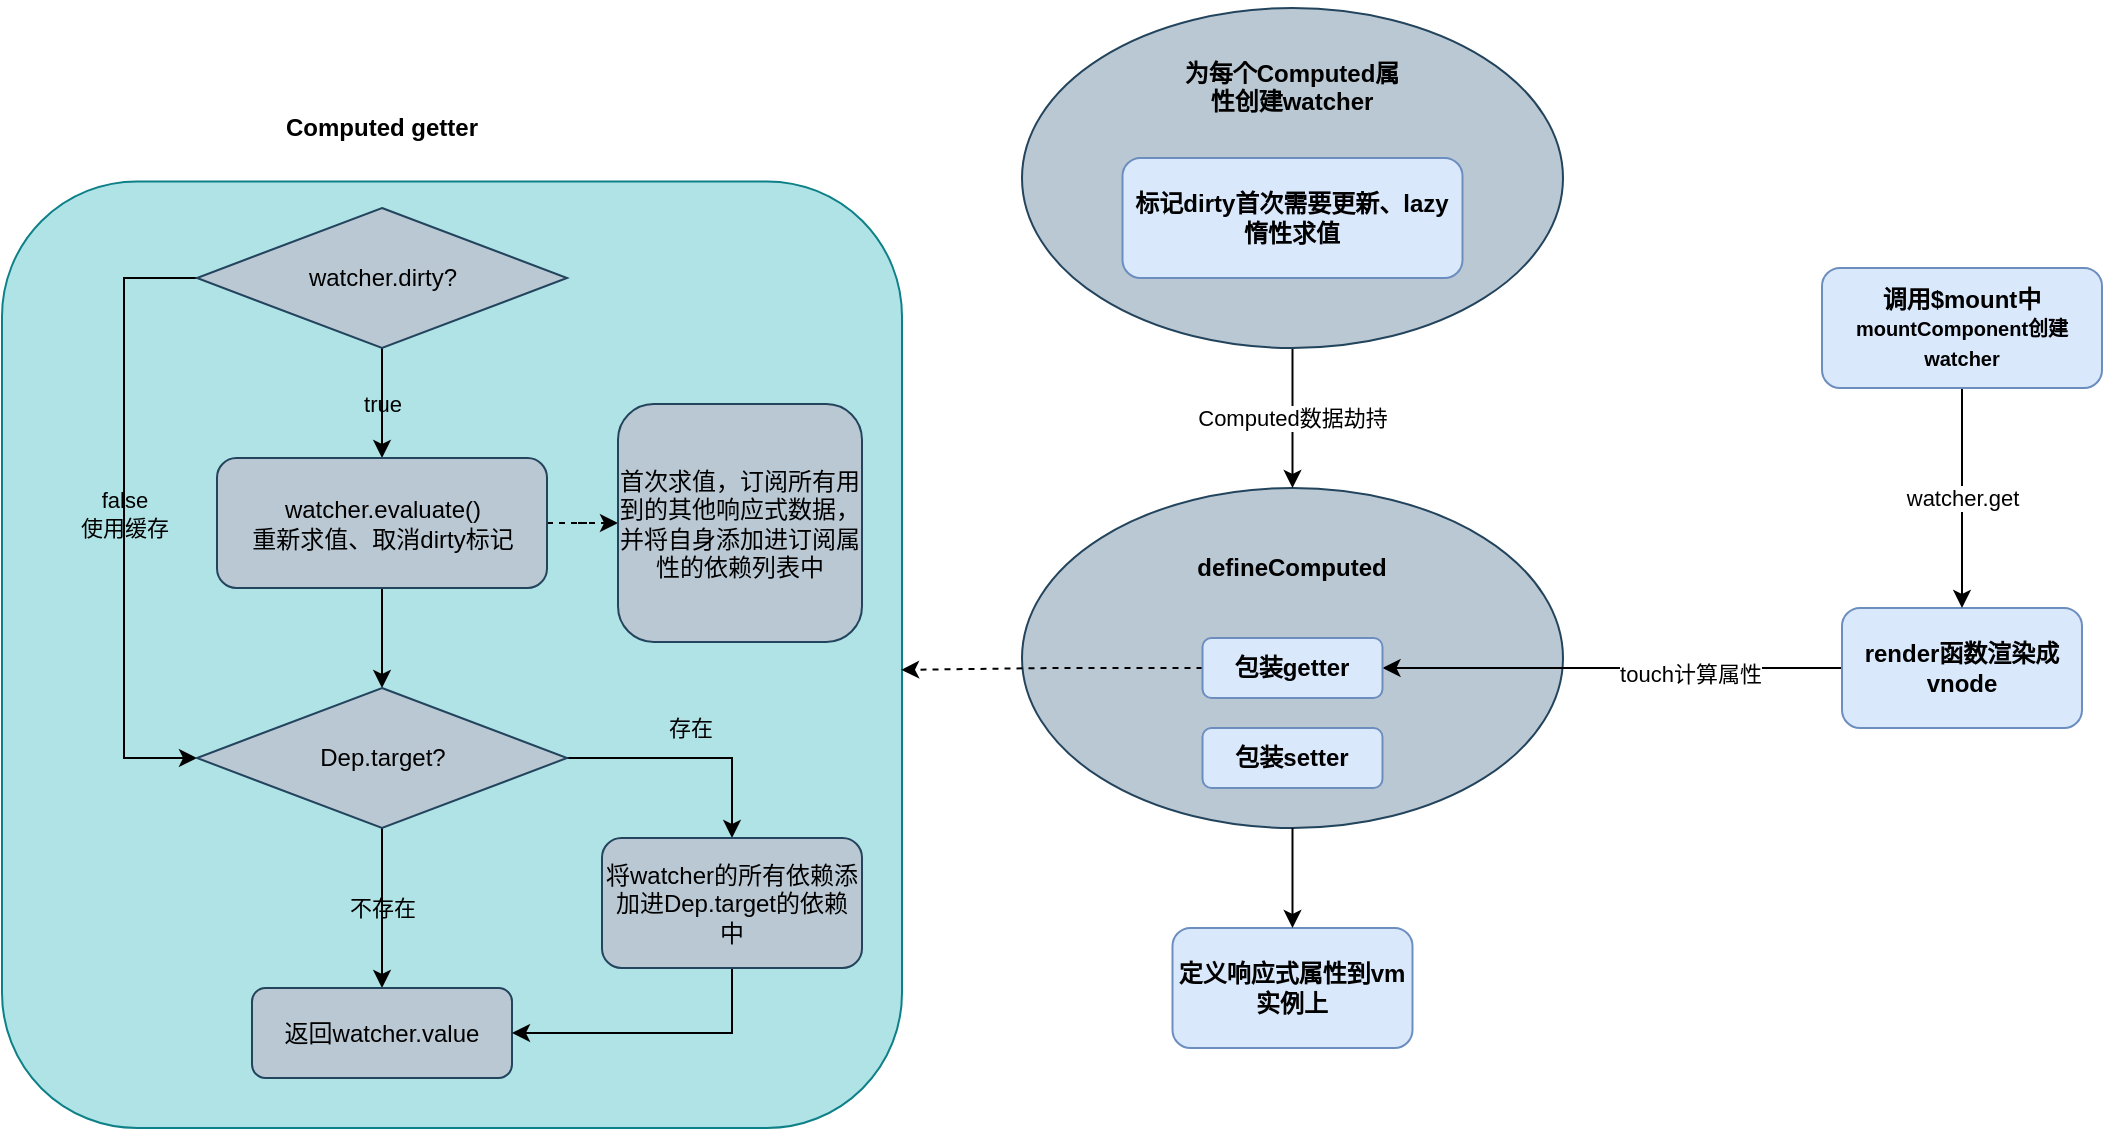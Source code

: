 <mxfile version="14.6.13" type="github">
  <diagram id="ORvc0THYGRxO164fC4yj" name="第 1 页">
    <mxGraphModel dx="1058" dy="591" grid="1" gridSize="10" guides="1" tooltips="1" connect="1" arrows="1" fold="1" page="1" pageScale="1" pageWidth="1227" pageHeight="669" math="0" shadow="0">
      <root>
        <mxCell id="0" />
        <mxCell id="1" parent="0" />
        <mxCell id="u7CCeVDcwdRVOV1shwsP-31" value="" style="rounded=1;whiteSpace=wrap;html=1;fillColor=#b0e3e6;strokeColor=#0e8088;" vertex="1" parent="1">
          <mxGeometry x="89" y="140.72" width="450" height="473.28" as="geometry" />
        </mxCell>
        <mxCell id="u7CCeVDcwdRVOV1shwsP-18" value="" style="ellipse;whiteSpace=wrap;html=1;fillColor=#bac8d3;strokeColor=#23445d;" vertex="1" parent="1">
          <mxGeometry x="599" y="294" width="270.5" height="170" as="geometry" />
        </mxCell>
        <mxCell id="u7CCeVDcwdRVOV1shwsP-22" value="Computed数据劫持" style="edgeStyle=orthogonalEdgeStyle;rounded=0;orthogonalLoop=1;jettySize=auto;html=1;entryX=0.5;entryY=0;entryDx=0;entryDy=0;" edge="1" parent="1" source="u7CCeVDcwdRVOV1shwsP-10" target="u7CCeVDcwdRVOV1shwsP-18">
          <mxGeometry relative="1" as="geometry" />
        </mxCell>
        <mxCell id="u7CCeVDcwdRVOV1shwsP-10" value="" style="ellipse;whiteSpace=wrap;html=1;fillColor=#bac8d3;strokeColor=#23445d;" vertex="1" parent="1">
          <mxGeometry x="599" y="54" width="270.5" height="170" as="geometry" />
        </mxCell>
        <mxCell id="u7CCeVDcwdRVOV1shwsP-3" value="&lt;b&gt;定义响应式属性到vm实例上&lt;/b&gt;" style="rounded=1;whiteSpace=wrap;html=1;fillColor=#dae8fc;strokeColor=#6c8ebf;" vertex="1" parent="1">
          <mxGeometry x="674.25" y="514" width="120" height="60" as="geometry" />
        </mxCell>
        <mxCell id="u7CCeVDcwdRVOV1shwsP-28" style="edgeStyle=orthogonalEdgeStyle;rounded=0;orthogonalLoop=1;jettySize=auto;html=1;entryX=1;entryY=0.5;entryDx=0;entryDy=0;" edge="1" parent="1" source="u7CCeVDcwdRVOV1shwsP-7" target="u7CCeVDcwdRVOV1shwsP-19">
          <mxGeometry relative="1" as="geometry" />
        </mxCell>
        <mxCell id="u7CCeVDcwdRVOV1shwsP-29" value="touch计算属性" style="edgeLabel;html=1;align=center;verticalAlign=middle;resizable=0;points=[];" vertex="1" connectable="0" parent="u7CCeVDcwdRVOV1shwsP-28">
          <mxGeometry x="-0.34" y="3" relative="1" as="geometry">
            <mxPoint as="offset" />
          </mxGeometry>
        </mxCell>
        <mxCell id="u7CCeVDcwdRVOV1shwsP-7" value="&lt;b&gt;render函数渲染成vnode&lt;/b&gt;" style="rounded=1;whiteSpace=wrap;html=1;fillColor=#dae8fc;strokeColor=#6c8ebf;" vertex="1" parent="1">
          <mxGeometry x="1009" y="354" width="120" height="60" as="geometry" />
        </mxCell>
        <mxCell id="u7CCeVDcwdRVOV1shwsP-8" value="&lt;b&gt;标记dirty首次需要更新、lazy惰性求值&lt;/b&gt;" style="rounded=1;whiteSpace=wrap;html=1;fillColor=#dae8fc;strokeColor=#6c8ebf;" vertex="1" parent="1">
          <mxGeometry x="649.25" y="129" width="170" height="60" as="geometry" />
        </mxCell>
        <mxCell id="u7CCeVDcwdRVOV1shwsP-11" value="&lt;br&gt;&lt;br&gt;&lt;b style=&quot;color: rgb(0 , 0 , 0) ; font-family: &amp;#34;helvetica&amp;#34; ; font-size: 12px ; font-style: normal ; letter-spacing: normal ; text-align: center ; text-indent: 0px ; text-transform: none ; word-spacing: 0px&quot;&gt;为每个Computed属性创建watcher&lt;/b&gt;&lt;br&gt;" style="text;html=1;strokeColor=none;fillColor=none;align=center;verticalAlign=middle;whiteSpace=wrap;rounded=0;" vertex="1" parent="1">
          <mxGeometry x="674.25" y="74" width="120" height="10" as="geometry" />
        </mxCell>
        <mxCell id="u7CCeVDcwdRVOV1shwsP-13" value="watcher.get" style="edgeStyle=orthogonalEdgeStyle;rounded=0;orthogonalLoop=1;jettySize=auto;html=1;" edge="1" parent="1" source="u7CCeVDcwdRVOV1shwsP-12" target="u7CCeVDcwdRVOV1shwsP-7">
          <mxGeometry relative="1" as="geometry" />
        </mxCell>
        <mxCell id="u7CCeVDcwdRVOV1shwsP-12" value="&lt;b&gt;调用$mount中&lt;/b&gt;&lt;font size=&quot;1&quot;&gt;&lt;b&gt;mountComponent创建watcher&lt;/b&gt;&lt;/font&gt;" style="rounded=1;whiteSpace=wrap;html=1;fillColor=#dae8fc;strokeColor=#6c8ebf;" vertex="1" parent="1">
          <mxGeometry x="999" y="184" width="140" height="60" as="geometry" />
        </mxCell>
        <mxCell id="u7CCeVDcwdRVOV1shwsP-21" style="edgeStyle=orthogonalEdgeStyle;rounded=0;orthogonalLoop=1;jettySize=auto;html=1;entryX=0.5;entryY=0;entryDx=0;entryDy=0;" edge="1" parent="1" source="u7CCeVDcwdRVOV1shwsP-18" target="u7CCeVDcwdRVOV1shwsP-3">
          <mxGeometry relative="1" as="geometry" />
        </mxCell>
        <mxCell id="u7CCeVDcwdRVOV1shwsP-60" style="edgeStyle=orthogonalEdgeStyle;rounded=0;orthogonalLoop=1;jettySize=auto;html=1;entryX=0.999;entryY=0.516;entryDx=0;entryDy=0;labelBackgroundColor=none;dashed=1;entryPerimeter=0;" edge="1" parent="1" source="u7CCeVDcwdRVOV1shwsP-19" target="u7CCeVDcwdRVOV1shwsP-31">
          <mxGeometry relative="1" as="geometry" />
        </mxCell>
        <mxCell id="u7CCeVDcwdRVOV1shwsP-19" value="&lt;b&gt;包装getter&lt;/b&gt;" style="rounded=1;whiteSpace=wrap;html=1;fillColor=#dae8fc;strokeColor=#6c8ebf;" vertex="1" parent="1">
          <mxGeometry x="689.25" y="369" width="90" height="30" as="geometry" />
        </mxCell>
        <mxCell id="u7CCeVDcwdRVOV1shwsP-20" value="&lt;b&gt;包装setter&lt;/b&gt;" style="rounded=1;whiteSpace=wrap;html=1;fillColor=#dae8fc;strokeColor=#6c8ebf;" vertex="1" parent="1">
          <mxGeometry x="689.25" y="414" width="90" height="30" as="geometry" />
        </mxCell>
        <mxCell id="u7CCeVDcwdRVOV1shwsP-26" value="&lt;b&gt;defineComputed&lt;/b&gt;" style="text;html=1;strokeColor=none;fillColor=none;align=center;verticalAlign=middle;whiteSpace=wrap;rounded=0;" vertex="1" parent="1">
          <mxGeometry x="669.25" y="324" width="130" height="20" as="geometry" />
        </mxCell>
        <mxCell id="u7CCeVDcwdRVOV1shwsP-40" value="true" style="edgeStyle=orthogonalEdgeStyle;rounded=0;orthogonalLoop=1;jettySize=auto;html=1;fillColor=none;labelBackgroundColor=none;" edge="1" parent="1" source="u7CCeVDcwdRVOV1shwsP-34" target="u7CCeVDcwdRVOV1shwsP-35">
          <mxGeometry relative="1" as="geometry" />
        </mxCell>
        <mxCell id="u7CCeVDcwdRVOV1shwsP-48" style="edgeStyle=orthogonalEdgeStyle;rounded=0;orthogonalLoop=1;jettySize=auto;html=1;labelBackgroundColor=none;entryX=0;entryY=0.5;entryDx=0;entryDy=0;" edge="1" parent="1" source="u7CCeVDcwdRVOV1shwsP-34" target="u7CCeVDcwdRVOV1shwsP-37">
          <mxGeometry relative="1" as="geometry">
            <mxPoint x="29" y="564" as="targetPoint" />
            <Array as="points">
              <mxPoint x="150" y="189" />
              <mxPoint x="150" y="429" />
            </Array>
          </mxGeometry>
        </mxCell>
        <mxCell id="u7CCeVDcwdRVOV1shwsP-49" value="false&lt;br&gt;使用缓存" style="edgeLabel;html=1;align=center;verticalAlign=middle;resizable=0;points=[];labelBackgroundColor=none;" vertex="1" connectable="0" parent="u7CCeVDcwdRVOV1shwsP-48">
          <mxGeometry x="-0.166" y="2" relative="1" as="geometry">
            <mxPoint x="-2" y="24" as="offset" />
          </mxGeometry>
        </mxCell>
        <mxCell id="u7CCeVDcwdRVOV1shwsP-34" value="watcher.dirty?" style="rhombus;whiteSpace=wrap;html=1;fillColor=#bac8d3;strokeColor=#23445d;" vertex="1" parent="1">
          <mxGeometry x="186.5" y="154" width="185" height="70" as="geometry" />
        </mxCell>
        <mxCell id="u7CCeVDcwdRVOV1shwsP-41" style="edgeStyle=orthogonalEdgeStyle;rounded=0;orthogonalLoop=1;jettySize=auto;html=1;labelBackgroundColor=none;" edge="1" parent="1" source="u7CCeVDcwdRVOV1shwsP-35" target="u7CCeVDcwdRVOV1shwsP-37">
          <mxGeometry relative="1" as="geometry" />
        </mxCell>
        <mxCell id="u7CCeVDcwdRVOV1shwsP-67" style="edgeStyle=orthogonalEdgeStyle;rounded=0;orthogonalLoop=1;jettySize=auto;html=1;entryX=0;entryY=0.5;entryDx=0;entryDy=0;dashed=1;labelBackgroundColor=none;" edge="1" parent="1" source="u7CCeVDcwdRVOV1shwsP-35" target="u7CCeVDcwdRVOV1shwsP-63">
          <mxGeometry relative="1" as="geometry" />
        </mxCell>
        <mxCell id="u7CCeVDcwdRVOV1shwsP-35" value="watcher.evaluate()&lt;br&gt;重新求值、取消dirty标记" style="rounded=1;whiteSpace=wrap;html=1;fillColor=#bac8d3;strokeColor=#23445d;" vertex="1" parent="1">
          <mxGeometry x="196.5" y="279" width="165" height="65" as="geometry" />
        </mxCell>
        <mxCell id="u7CCeVDcwdRVOV1shwsP-44" value="不存在" style="edgeStyle=orthogonalEdgeStyle;rounded=0;orthogonalLoop=1;jettySize=auto;html=1;entryX=0.5;entryY=0;entryDx=0;entryDy=0;labelBackgroundColor=none;" edge="1" parent="1" source="u7CCeVDcwdRVOV1shwsP-37" target="u7CCeVDcwdRVOV1shwsP-43">
          <mxGeometry relative="1" as="geometry" />
        </mxCell>
        <mxCell id="u7CCeVDcwdRVOV1shwsP-56" style="edgeStyle=orthogonalEdgeStyle;rounded=0;orthogonalLoop=1;jettySize=auto;html=1;entryX=0.5;entryY=0;entryDx=0;entryDy=0;labelBackgroundColor=none;" edge="1" parent="1" source="u7CCeVDcwdRVOV1shwsP-37" target="u7CCeVDcwdRVOV1shwsP-52">
          <mxGeometry relative="1" as="geometry" />
        </mxCell>
        <mxCell id="u7CCeVDcwdRVOV1shwsP-62" value="存在" style="edgeLabel;html=1;align=center;verticalAlign=middle;resizable=0;points=[];labelBackgroundColor=none;" vertex="1" connectable="0" parent="u7CCeVDcwdRVOV1shwsP-56">
          <mxGeometry x="0.001" y="-2" relative="1" as="geometry">
            <mxPoint y="-17" as="offset" />
          </mxGeometry>
        </mxCell>
        <mxCell id="u7CCeVDcwdRVOV1shwsP-37" value="Dep.target?" style="rhombus;whiteSpace=wrap;html=1;fillColor=#bac8d3;strokeColor=#23445d;" vertex="1" parent="1">
          <mxGeometry x="186.5" y="394" width="185" height="70" as="geometry" />
        </mxCell>
        <mxCell id="u7CCeVDcwdRVOV1shwsP-38" value="Computed getter" style="text;html=1;strokeColor=none;fillColor=none;align=center;verticalAlign=middle;whiteSpace=wrap;rounded=0;fontStyle=1" vertex="1" parent="1">
          <mxGeometry x="219" y="104" width="120" height="20" as="geometry" />
        </mxCell>
        <mxCell id="u7CCeVDcwdRVOV1shwsP-43" value="返回watcher.value" style="rounded=1;whiteSpace=wrap;html=1;fillColor=#bac8d3;strokeColor=#23445d;" vertex="1" parent="1">
          <mxGeometry x="214" y="544" width="130" height="45" as="geometry" />
        </mxCell>
        <mxCell id="u7CCeVDcwdRVOV1shwsP-59" style="edgeStyle=orthogonalEdgeStyle;rounded=0;orthogonalLoop=1;jettySize=auto;html=1;entryX=1;entryY=0.5;entryDx=0;entryDy=0;labelBackgroundColor=none;exitX=0.5;exitY=1;exitDx=0;exitDy=0;" edge="1" parent="1" source="u7CCeVDcwdRVOV1shwsP-52" target="u7CCeVDcwdRVOV1shwsP-43">
          <mxGeometry relative="1" as="geometry" />
        </mxCell>
        <mxCell id="u7CCeVDcwdRVOV1shwsP-52" value="将watcher的所有依赖添加进Dep.target的依赖中" style="rounded=1;whiteSpace=wrap;html=1;fillColor=#bac8d3;strokeColor=#23445d;" vertex="1" parent="1">
          <mxGeometry x="389" y="469" width="130" height="65" as="geometry" />
        </mxCell>
        <mxCell id="u7CCeVDcwdRVOV1shwsP-63" value="首次求值，订阅所有用到的其他响应式数据，并将自身添加进订阅属性的依赖列表中" style="rounded=1;whiteSpace=wrap;html=1;fillColor=#bac8d3;strokeColor=#23445d;" vertex="1" parent="1">
          <mxGeometry x="397" y="252" width="122" height="119" as="geometry" />
        </mxCell>
      </root>
    </mxGraphModel>
  </diagram>
</mxfile>
